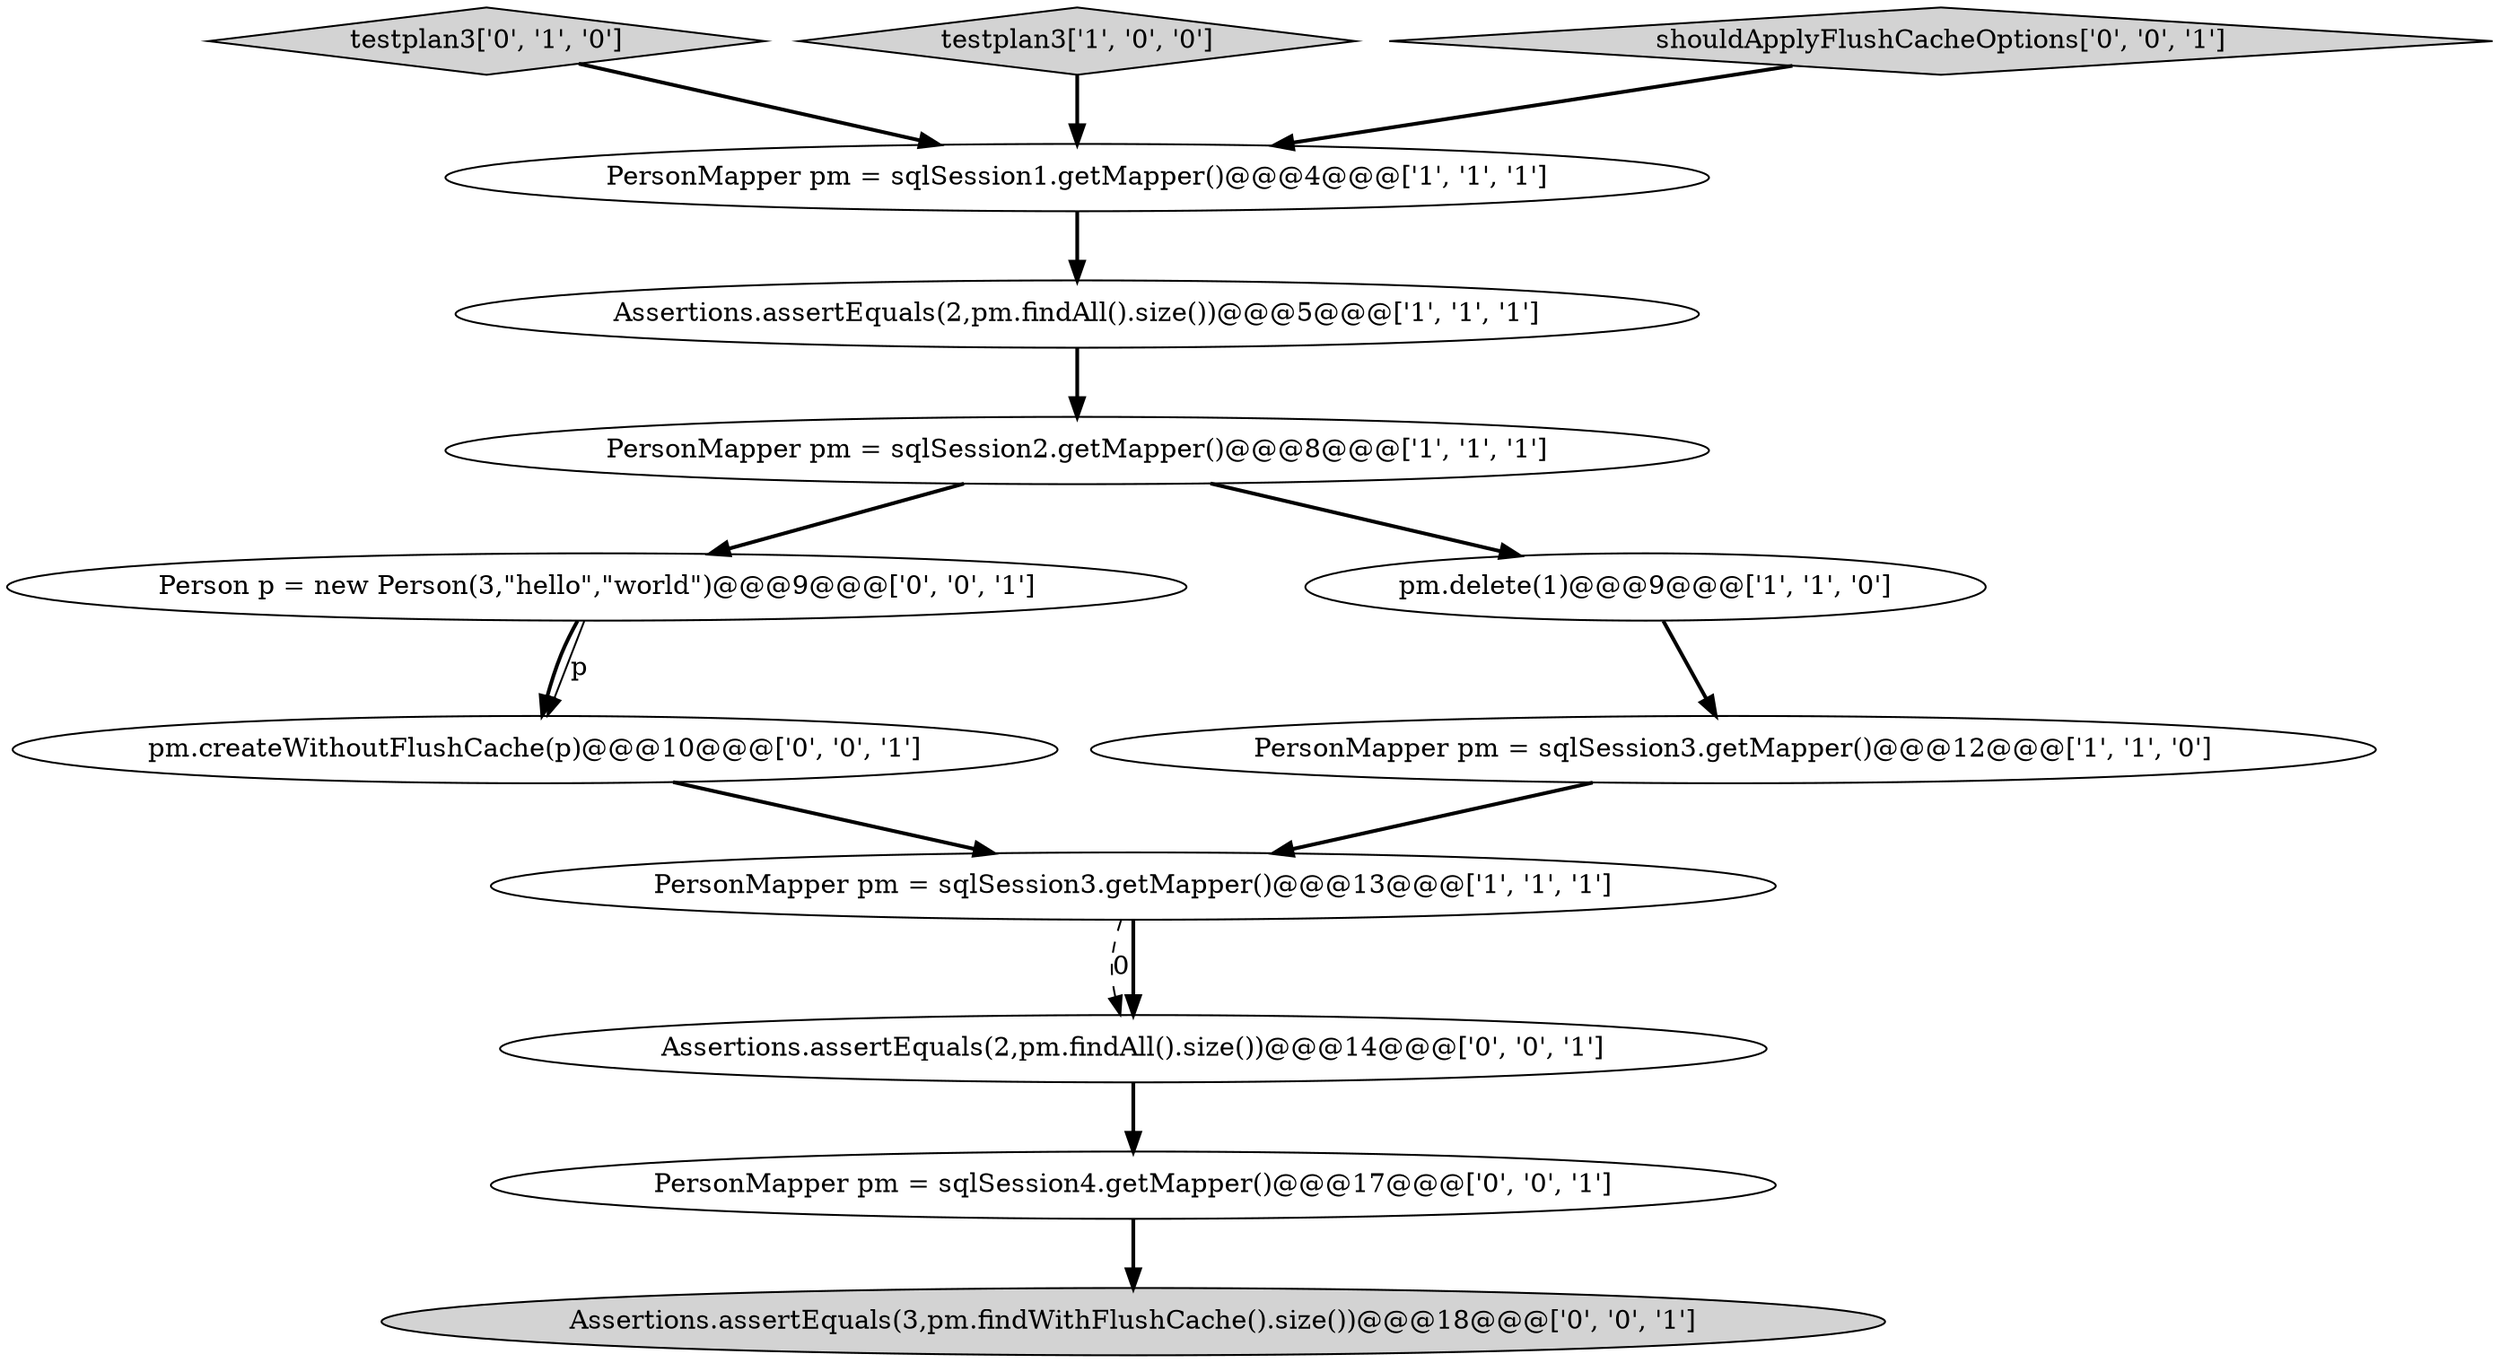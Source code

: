 digraph {
12 [style = filled, label = "pm.createWithoutFlushCache(p)@@@10@@@['0', '0', '1']", fillcolor = white, shape = ellipse image = "AAA0AAABBB3BBB"];
7 [style = filled, label = "testplan3['0', '1', '0']", fillcolor = lightgray, shape = diamond image = "AAA0AAABBB2BBB"];
10 [style = filled, label = "Person p = new Person(3,\"hello\",\"world\")@@@9@@@['0', '0', '1']", fillcolor = white, shape = ellipse image = "AAA0AAABBB3BBB"];
13 [style = filled, label = "Assertions.assertEquals(3,pm.findWithFlushCache().size())@@@18@@@['0', '0', '1']", fillcolor = lightgray, shape = ellipse image = "AAA0AAABBB3BBB"];
0 [style = filled, label = "PersonMapper pm = sqlSession2.getMapper()@@@8@@@['1', '1', '1']", fillcolor = white, shape = ellipse image = "AAA0AAABBB1BBB"];
8 [style = filled, label = "Assertions.assertEquals(2,pm.findAll().size())@@@14@@@['0', '0', '1']", fillcolor = white, shape = ellipse image = "AAA0AAABBB3BBB"];
5 [style = filled, label = "pm.delete(1)@@@9@@@['1', '1', '0']", fillcolor = white, shape = ellipse image = "AAA0AAABBB1BBB"];
3 [style = filled, label = "PersonMapper pm = sqlSession3.getMapper()@@@12@@@['1', '1', '0']", fillcolor = white, shape = ellipse image = "AAA0AAABBB1BBB"];
2 [style = filled, label = "PersonMapper pm = sqlSession1.getMapper()@@@4@@@['1', '1', '1']", fillcolor = white, shape = ellipse image = "AAA0AAABBB1BBB"];
9 [style = filled, label = "PersonMapper pm = sqlSession4.getMapper()@@@17@@@['0', '0', '1']", fillcolor = white, shape = ellipse image = "AAA0AAABBB3BBB"];
1 [style = filled, label = "testplan3['1', '0', '0']", fillcolor = lightgray, shape = diamond image = "AAA0AAABBB1BBB"];
4 [style = filled, label = "Assertions.assertEquals(2,pm.findAll().size())@@@5@@@['1', '1', '1']", fillcolor = white, shape = ellipse image = "AAA0AAABBB1BBB"];
11 [style = filled, label = "shouldApplyFlushCacheOptions['0', '0', '1']", fillcolor = lightgray, shape = diamond image = "AAA0AAABBB3BBB"];
6 [style = filled, label = "PersonMapper pm = sqlSession3.getMapper()@@@13@@@['1', '1', '1']", fillcolor = white, shape = ellipse image = "AAA0AAABBB1BBB"];
5->3 [style = bold, label=""];
9->13 [style = bold, label=""];
3->6 [style = bold, label=""];
1->2 [style = bold, label=""];
0->10 [style = bold, label=""];
6->8 [style = dashed, label="0"];
12->6 [style = bold, label=""];
2->4 [style = bold, label=""];
7->2 [style = bold, label=""];
10->12 [style = bold, label=""];
10->12 [style = solid, label="p"];
11->2 [style = bold, label=""];
6->8 [style = bold, label=""];
4->0 [style = bold, label=""];
0->5 [style = bold, label=""];
8->9 [style = bold, label=""];
}
